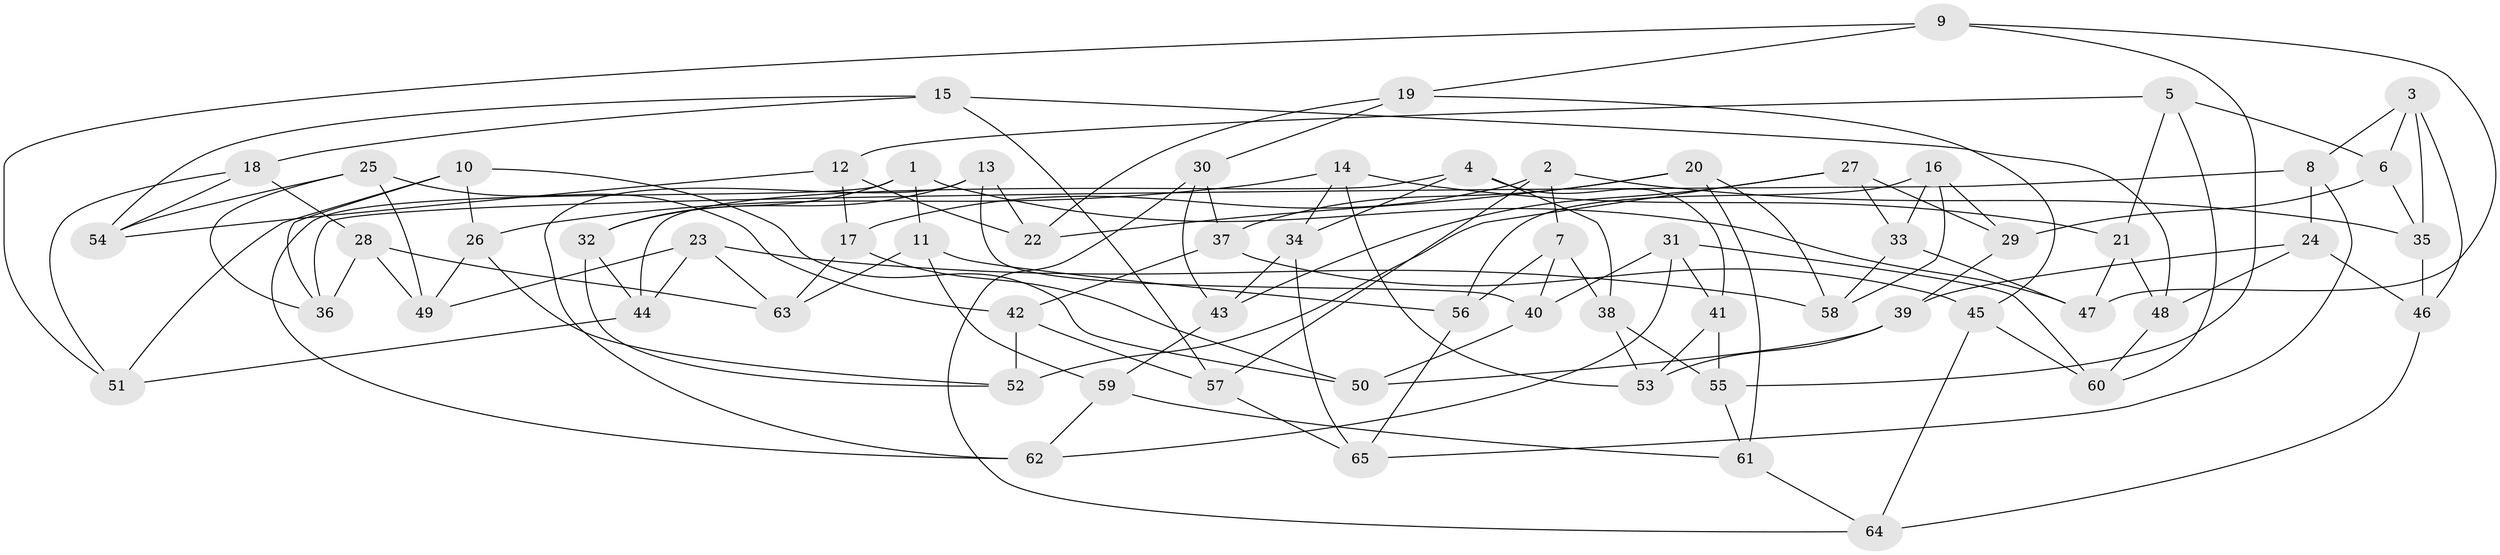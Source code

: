 // coarse degree distribution, {6: 0.5675675675675675, 3: 0.02702702702702703, 4: 0.2702702702702703, 5: 0.13513513513513514}
// Generated by graph-tools (version 1.1) at 2025/42/03/06/25 10:42:17]
// undirected, 65 vertices, 130 edges
graph export_dot {
graph [start="1"]
  node [color=gray90,style=filled];
  1;
  2;
  3;
  4;
  5;
  6;
  7;
  8;
  9;
  10;
  11;
  12;
  13;
  14;
  15;
  16;
  17;
  18;
  19;
  20;
  21;
  22;
  23;
  24;
  25;
  26;
  27;
  28;
  29;
  30;
  31;
  32;
  33;
  34;
  35;
  36;
  37;
  38;
  39;
  40;
  41;
  42;
  43;
  44;
  45;
  46;
  47;
  48;
  49;
  50;
  51;
  52;
  53;
  54;
  55;
  56;
  57;
  58;
  59;
  60;
  61;
  62;
  63;
  64;
  65;
  1 -- 47;
  1 -- 62;
  1 -- 11;
  1 -- 32;
  2 -- 57;
  2 -- 7;
  2 -- 17;
  2 -- 35;
  3 -- 6;
  3 -- 8;
  3 -- 35;
  3 -- 46;
  4 -- 41;
  4 -- 44;
  4 -- 34;
  4 -- 38;
  5 -- 12;
  5 -- 21;
  5 -- 6;
  5 -- 60;
  6 -- 35;
  6 -- 29;
  7 -- 40;
  7 -- 56;
  7 -- 38;
  8 -- 24;
  8 -- 36;
  8 -- 65;
  9 -- 55;
  9 -- 19;
  9 -- 47;
  9 -- 51;
  10 -- 51;
  10 -- 26;
  10 -- 36;
  10 -- 50;
  11 -- 56;
  11 -- 59;
  11 -- 63;
  12 -- 17;
  12 -- 22;
  12 -- 54;
  13 -- 22;
  13 -- 62;
  13 -- 40;
  13 -- 32;
  14 -- 34;
  14 -- 26;
  14 -- 53;
  14 -- 21;
  15 -- 48;
  15 -- 54;
  15 -- 18;
  15 -- 57;
  16 -- 58;
  16 -- 29;
  16 -- 33;
  16 -- 56;
  17 -- 50;
  17 -- 63;
  18 -- 28;
  18 -- 54;
  18 -- 51;
  19 -- 45;
  19 -- 30;
  19 -- 22;
  20 -- 22;
  20 -- 61;
  20 -- 58;
  20 -- 37;
  21 -- 48;
  21 -- 47;
  23 -- 63;
  23 -- 58;
  23 -- 44;
  23 -- 49;
  24 -- 39;
  24 -- 48;
  24 -- 46;
  25 -- 42;
  25 -- 54;
  25 -- 49;
  25 -- 36;
  26 -- 52;
  26 -- 49;
  27 -- 33;
  27 -- 52;
  27 -- 29;
  27 -- 43;
  28 -- 49;
  28 -- 63;
  28 -- 36;
  29 -- 39;
  30 -- 64;
  30 -- 37;
  30 -- 43;
  31 -- 41;
  31 -- 60;
  31 -- 62;
  31 -- 40;
  32 -- 52;
  32 -- 44;
  33 -- 58;
  33 -- 47;
  34 -- 43;
  34 -- 65;
  35 -- 46;
  37 -- 45;
  37 -- 42;
  38 -- 55;
  38 -- 53;
  39 -- 53;
  39 -- 50;
  40 -- 50;
  41 -- 53;
  41 -- 55;
  42 -- 57;
  42 -- 52;
  43 -- 59;
  44 -- 51;
  45 -- 64;
  45 -- 60;
  46 -- 64;
  48 -- 60;
  55 -- 61;
  56 -- 65;
  57 -- 65;
  59 -- 61;
  59 -- 62;
  61 -- 64;
}
